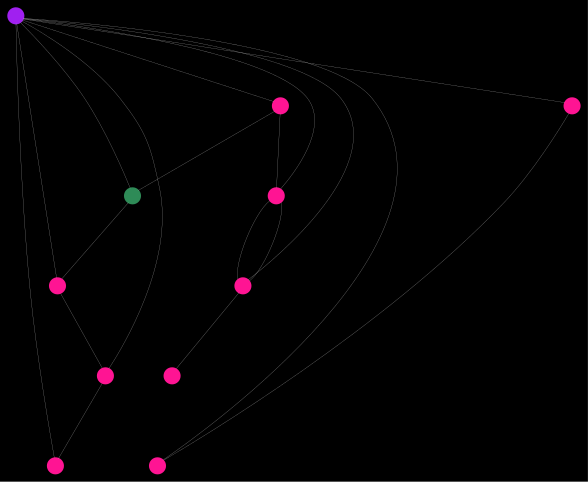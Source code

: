 graph phoenix {
    graph [bgcolor=black]
    node [shape=point width=0.1 color=deeppink]
    edge [weight=0.1 penwidth=0.1 color=grey]
    0 [color=purple]
    3 [color=seagreen]
    0 -- 1
    1 -- 2
    1 -- 3
    0 -- 2
    2 -- 4
    0 -- 3
    3 -- 5
    0 -- 4
    4 -- 12
    4 -- 2
    0 -- 5
    5 -- 6
    0 -- 6
    6 -- 111611
    0 -- 7
    7 -- 8
    0 -- 8
    0 -- 111611
}

